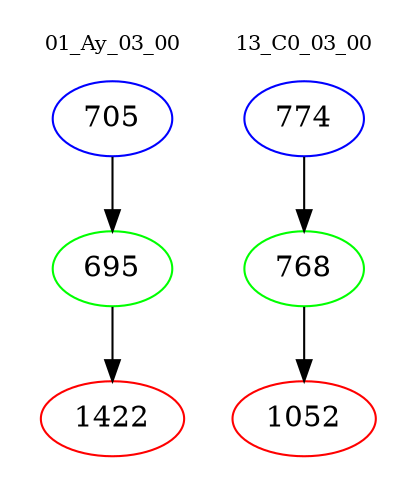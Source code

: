 digraph{
subgraph cluster_0 {
color = white
label = "01_Ay_03_00";
fontsize=10;
T0_705 [label="705", color="blue"]
T0_705 -> T0_695 [color="black"]
T0_695 [label="695", color="green"]
T0_695 -> T0_1422 [color="black"]
T0_1422 [label="1422", color="red"]
}
subgraph cluster_1 {
color = white
label = "13_C0_03_00";
fontsize=10;
T1_774 [label="774", color="blue"]
T1_774 -> T1_768 [color="black"]
T1_768 [label="768", color="green"]
T1_768 -> T1_1052 [color="black"]
T1_1052 [label="1052", color="red"]
}
}
